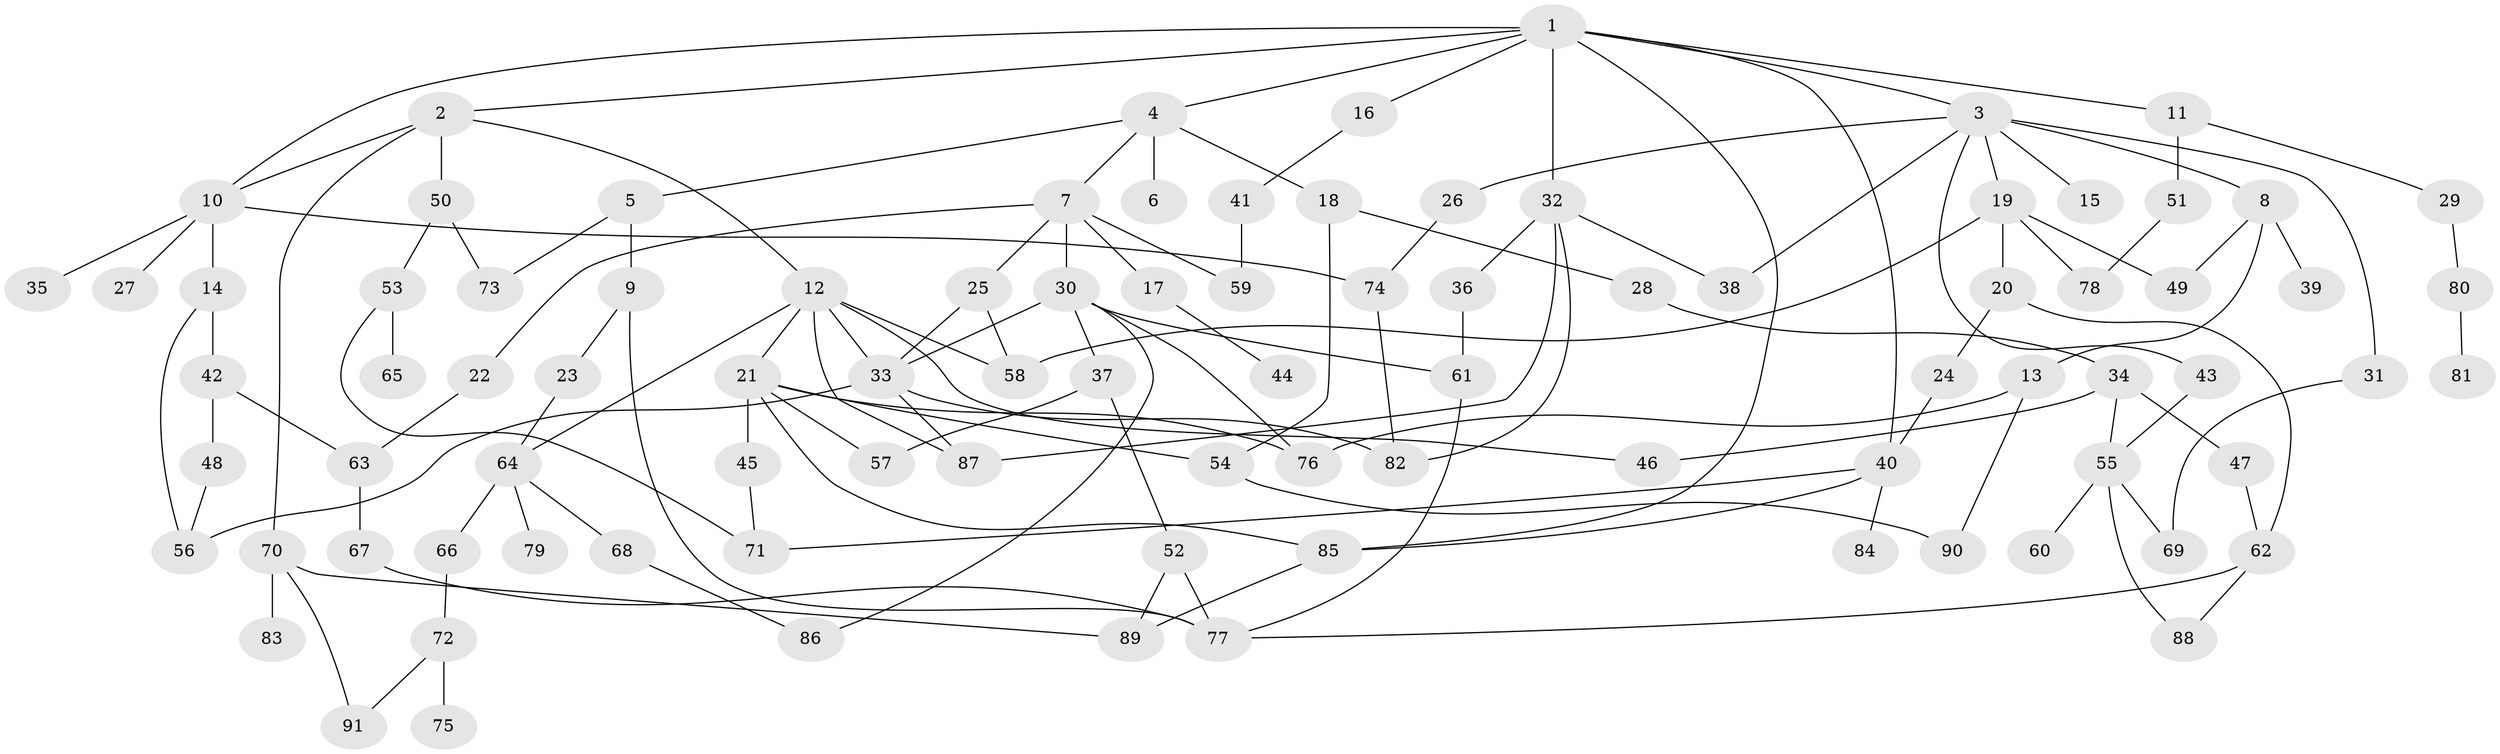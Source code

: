 // coarse degree distribution, {11: 0.01639344262295082, 9: 0.01639344262295082, 8: 0.01639344262295082, 6: 0.09836065573770492, 3: 0.22950819672131148, 1: 0.19672131147540983, 4: 0.08196721311475409, 2: 0.2459016393442623, 5: 0.08196721311475409, 7: 0.01639344262295082}
// Generated by graph-tools (version 1.1) at 2025/41/03/06/25 10:41:27]
// undirected, 91 vertices, 133 edges
graph export_dot {
graph [start="1"]
  node [color=gray90,style=filled];
  1;
  2;
  3;
  4;
  5;
  6;
  7;
  8;
  9;
  10;
  11;
  12;
  13;
  14;
  15;
  16;
  17;
  18;
  19;
  20;
  21;
  22;
  23;
  24;
  25;
  26;
  27;
  28;
  29;
  30;
  31;
  32;
  33;
  34;
  35;
  36;
  37;
  38;
  39;
  40;
  41;
  42;
  43;
  44;
  45;
  46;
  47;
  48;
  49;
  50;
  51;
  52;
  53;
  54;
  55;
  56;
  57;
  58;
  59;
  60;
  61;
  62;
  63;
  64;
  65;
  66;
  67;
  68;
  69;
  70;
  71;
  72;
  73;
  74;
  75;
  76;
  77;
  78;
  79;
  80;
  81;
  82;
  83;
  84;
  85;
  86;
  87;
  88;
  89;
  90;
  91;
  1 -- 2;
  1 -- 3;
  1 -- 4;
  1 -- 10;
  1 -- 11;
  1 -- 16;
  1 -- 32;
  1 -- 85;
  1 -- 40;
  2 -- 12;
  2 -- 50;
  2 -- 70;
  2 -- 10;
  3 -- 8;
  3 -- 15;
  3 -- 19;
  3 -- 26;
  3 -- 31;
  3 -- 43;
  3 -- 38;
  4 -- 5;
  4 -- 6;
  4 -- 7;
  4 -- 18;
  5 -- 9;
  5 -- 73;
  7 -- 17;
  7 -- 22;
  7 -- 25;
  7 -- 30;
  7 -- 59;
  8 -- 13;
  8 -- 39;
  8 -- 49;
  9 -- 23;
  9 -- 77;
  10 -- 14;
  10 -- 27;
  10 -- 35;
  10 -- 74;
  11 -- 29;
  11 -- 51;
  12 -- 21;
  12 -- 33;
  12 -- 46;
  12 -- 58;
  12 -- 87;
  12 -- 64;
  13 -- 90;
  13 -- 76;
  14 -- 42;
  14 -- 56;
  16 -- 41;
  17 -- 44;
  18 -- 28;
  18 -- 54;
  19 -- 20;
  19 -- 49;
  19 -- 78;
  19 -- 58;
  20 -- 24;
  20 -- 62;
  21 -- 45;
  21 -- 54;
  21 -- 57;
  21 -- 76;
  21 -- 85;
  22 -- 63;
  23 -- 64;
  24 -- 40;
  25 -- 58;
  25 -- 33;
  26 -- 74;
  28 -- 34;
  29 -- 80;
  30 -- 37;
  30 -- 76;
  30 -- 61;
  30 -- 86;
  30 -- 33;
  31 -- 69;
  32 -- 36;
  32 -- 38;
  32 -- 87;
  32 -- 82;
  33 -- 82;
  33 -- 87;
  33 -- 56;
  34 -- 47;
  34 -- 55;
  34 -- 46;
  36 -- 61;
  37 -- 52;
  37 -- 57;
  40 -- 84;
  40 -- 71;
  40 -- 85;
  41 -- 59;
  42 -- 48;
  42 -- 63;
  43 -- 55;
  45 -- 71;
  47 -- 62;
  48 -- 56;
  50 -- 53;
  50 -- 73;
  51 -- 78;
  52 -- 77;
  52 -- 89;
  53 -- 65;
  53 -- 71;
  54 -- 90;
  55 -- 60;
  55 -- 69;
  55 -- 88;
  61 -- 77;
  62 -- 77;
  62 -- 88;
  63 -- 67;
  64 -- 66;
  64 -- 68;
  64 -- 79;
  66 -- 72;
  67 -- 77;
  68 -- 86;
  70 -- 83;
  70 -- 91;
  70 -- 89;
  72 -- 75;
  72 -- 91;
  74 -- 82;
  80 -- 81;
  85 -- 89;
}
